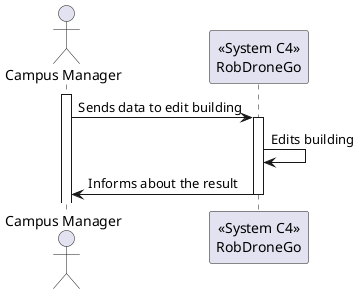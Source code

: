 'https://plantuml.com/sequence-diagram
' As a campus manager, I want to edit the building

@startuml US160_EditBuilding_1
actor "Campus Manager" as CM
participant "<<System C4>>\nRobDroneGo" as RDG

activate CM

CM -> RDG: Sends data to edit building
activate RDG
RDG -> RDG: Edits building
RDG -> CM: Informs about the result
deactivate RDG

@enduml